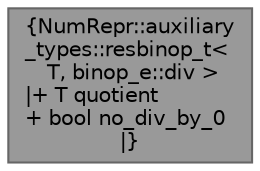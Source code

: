 digraph "NumRepr::auxiliary_types::resbinop_t&lt; T, binop_e::div &gt;"
{
 // INTERACTIVE_SVG=YES
 // LATEX_PDF_SIZE
  bgcolor="transparent";
  edge [fontname=Helvetica,fontsize=10,labelfontname=Helvetica,labelfontsize=10];
  node [fontname=Helvetica,fontsize=10,shape=box,height=0.2,width=0.4];
  Node1 [label="{NumRepr::auxiliary\l_types::resbinop_t\<\l T, binop_e::div \>\n|+ T quotient\l+ bool no_div_by_0\l|}",height=0.2,width=0.4,color="gray40", fillcolor="grey60", style="filled", fontcolor="black",tooltip=" "];
}
